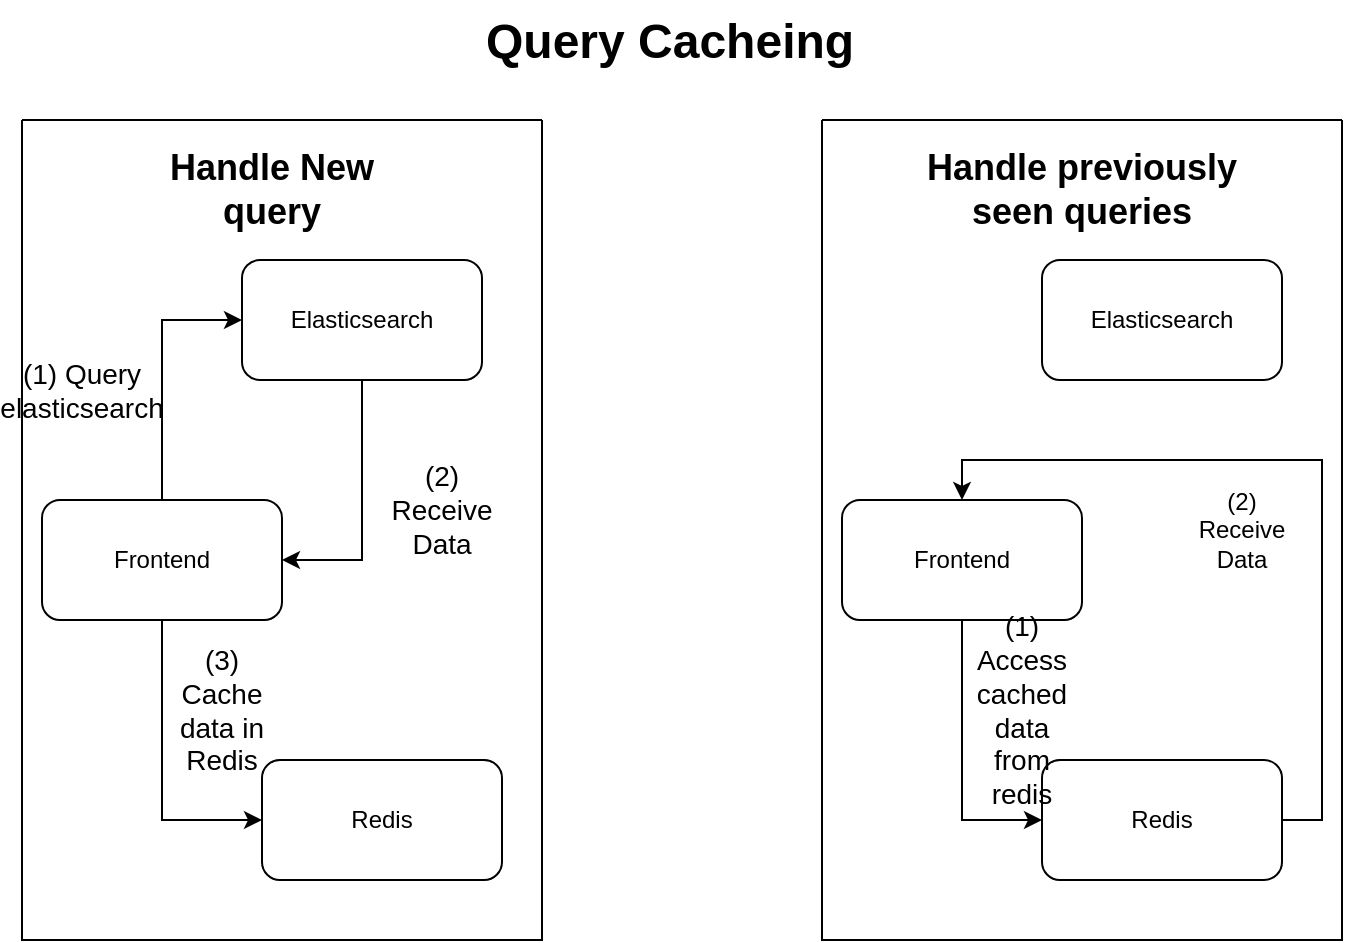 <mxfile version="26.2.15">
  <diagram name="Page-1" id="jeVTTyUw1mlgyO3qogG6">
    <mxGraphModel dx="786" dy="451" grid="1" gridSize="10" guides="1" tooltips="1" connect="1" arrows="1" fold="1" page="1" pageScale="1" pageWidth="850" pageHeight="1100" math="0" shadow="0">
      <root>
        <mxCell id="0" />
        <mxCell id="1" parent="0" />
        <mxCell id="Hi7yPN0y7GdLFvs6n3Yv-1" value="" style="swimlane;startSize=0;" vertex="1" parent="1">
          <mxGeometry x="60" y="140" width="260" height="410" as="geometry" />
        </mxCell>
        <mxCell id="Hi7yPN0y7GdLFvs6n3Yv-3" value="&lt;font style=&quot;font-size: 18px;&quot;&gt;&lt;b&gt;Handle New query&lt;/b&gt;&lt;/font&gt;" style="text;html=1;align=center;verticalAlign=middle;whiteSpace=wrap;rounded=0;" vertex="1" parent="Hi7yPN0y7GdLFvs6n3Yv-1">
          <mxGeometry x="70" y="20" width="110" height="30" as="geometry" />
        </mxCell>
        <mxCell id="Hi7yPN0y7GdLFvs6n3Yv-7" style="edgeStyle=orthogonalEdgeStyle;rounded=0;orthogonalLoop=1;jettySize=auto;html=1;exitX=0.5;exitY=0;exitDx=0;exitDy=0;entryX=0;entryY=0.5;entryDx=0;entryDy=0;" edge="1" parent="Hi7yPN0y7GdLFvs6n3Yv-1" source="Hi7yPN0y7GdLFvs6n3Yv-4" target="Hi7yPN0y7GdLFvs6n3Yv-5">
          <mxGeometry relative="1" as="geometry" />
        </mxCell>
        <mxCell id="Hi7yPN0y7GdLFvs6n3Yv-11" style="edgeStyle=orthogonalEdgeStyle;rounded=0;orthogonalLoop=1;jettySize=auto;html=1;exitX=0.5;exitY=1;exitDx=0;exitDy=0;entryX=0;entryY=0.5;entryDx=0;entryDy=0;" edge="1" parent="Hi7yPN0y7GdLFvs6n3Yv-1" source="Hi7yPN0y7GdLFvs6n3Yv-4" target="Hi7yPN0y7GdLFvs6n3Yv-6">
          <mxGeometry relative="1" as="geometry" />
        </mxCell>
        <mxCell id="Hi7yPN0y7GdLFvs6n3Yv-4" value="Frontend" style="rounded=1;whiteSpace=wrap;html=1;" vertex="1" parent="Hi7yPN0y7GdLFvs6n3Yv-1">
          <mxGeometry x="10" y="190" width="120" height="60" as="geometry" />
        </mxCell>
        <mxCell id="Hi7yPN0y7GdLFvs6n3Yv-9" style="edgeStyle=orthogonalEdgeStyle;rounded=0;orthogonalLoop=1;jettySize=auto;html=1;exitX=0.5;exitY=1;exitDx=0;exitDy=0;entryX=1;entryY=0.5;entryDx=0;entryDy=0;" edge="1" parent="Hi7yPN0y7GdLFvs6n3Yv-1" source="Hi7yPN0y7GdLFvs6n3Yv-5" target="Hi7yPN0y7GdLFvs6n3Yv-4">
          <mxGeometry relative="1" as="geometry" />
        </mxCell>
        <mxCell id="Hi7yPN0y7GdLFvs6n3Yv-5" value="Elasticsearch" style="rounded=1;whiteSpace=wrap;html=1;" vertex="1" parent="Hi7yPN0y7GdLFvs6n3Yv-1">
          <mxGeometry x="110" y="70" width="120" height="60" as="geometry" />
        </mxCell>
        <mxCell id="Hi7yPN0y7GdLFvs6n3Yv-6" value="Redis" style="rounded=1;whiteSpace=wrap;html=1;" vertex="1" parent="Hi7yPN0y7GdLFvs6n3Yv-1">
          <mxGeometry x="120" y="320" width="120" height="60" as="geometry" />
        </mxCell>
        <mxCell id="Hi7yPN0y7GdLFvs6n3Yv-8" value="&lt;font style=&quot;font-size: 14px;&quot;&gt;(1) Query elasticsearch&lt;/font&gt;" style="text;html=1;align=center;verticalAlign=middle;whiteSpace=wrap;rounded=0;" vertex="1" parent="Hi7yPN0y7GdLFvs6n3Yv-1">
          <mxGeometry y="120" width="60" height="30" as="geometry" />
        </mxCell>
        <mxCell id="Hi7yPN0y7GdLFvs6n3Yv-10" value="&lt;font style=&quot;font-size: 14px;&quot;&gt;(2) Receive Data&lt;/font&gt;" style="text;html=1;align=center;verticalAlign=middle;whiteSpace=wrap;rounded=0;" vertex="1" parent="Hi7yPN0y7GdLFvs6n3Yv-1">
          <mxGeometry x="180" y="180" width="60" height="30" as="geometry" />
        </mxCell>
        <mxCell id="Hi7yPN0y7GdLFvs6n3Yv-12" value="&lt;font style=&quot;font-size: 14px;&quot;&gt;(3) Cache data in Redis&lt;/font&gt;" style="text;html=1;align=center;verticalAlign=middle;whiteSpace=wrap;rounded=0;" vertex="1" parent="Hi7yPN0y7GdLFvs6n3Yv-1">
          <mxGeometry x="70" y="280" width="60" height="30" as="geometry" />
        </mxCell>
        <mxCell id="Hi7yPN0y7GdLFvs6n3Yv-2" value="&lt;h1 style=&quot;margin-top: 0px;&quot;&gt;Query Cacheing&lt;/h1&gt;" style="text;html=1;whiteSpace=wrap;overflow=hidden;rounded=0;" vertex="1" parent="1">
          <mxGeometry x="290" y="80" width="240" height="50" as="geometry" />
        </mxCell>
        <mxCell id="Hi7yPN0y7GdLFvs6n3Yv-13" value="" style="swimlane;startSize=0;" vertex="1" parent="1">
          <mxGeometry x="460" y="140" width="260" height="410" as="geometry" />
        </mxCell>
        <mxCell id="Hi7yPN0y7GdLFvs6n3Yv-14" value="&lt;font style=&quot;font-size: 18px;&quot;&gt;&lt;b&gt;Handle previously seen queries&lt;/b&gt;&lt;/font&gt;" style="text;html=1;align=center;verticalAlign=middle;whiteSpace=wrap;rounded=0;" vertex="1" parent="Hi7yPN0y7GdLFvs6n3Yv-13">
          <mxGeometry x="50" y="20" width="160" height="30" as="geometry" />
        </mxCell>
        <mxCell id="Hi7yPN0y7GdLFvs6n3Yv-16" style="edgeStyle=orthogonalEdgeStyle;rounded=0;orthogonalLoop=1;jettySize=auto;html=1;exitX=0.5;exitY=1;exitDx=0;exitDy=0;entryX=0;entryY=0.5;entryDx=0;entryDy=0;" edge="1" parent="Hi7yPN0y7GdLFvs6n3Yv-13" source="Hi7yPN0y7GdLFvs6n3Yv-17" target="Hi7yPN0y7GdLFvs6n3Yv-20">
          <mxGeometry relative="1" as="geometry" />
        </mxCell>
        <mxCell id="Hi7yPN0y7GdLFvs6n3Yv-17" value="Frontend" style="rounded=1;whiteSpace=wrap;html=1;" vertex="1" parent="Hi7yPN0y7GdLFvs6n3Yv-13">
          <mxGeometry x="10" y="190" width="120" height="60" as="geometry" />
        </mxCell>
        <mxCell id="Hi7yPN0y7GdLFvs6n3Yv-19" value="Elasticsearch" style="rounded=1;whiteSpace=wrap;html=1;" vertex="1" parent="Hi7yPN0y7GdLFvs6n3Yv-13">
          <mxGeometry x="110" y="70" width="120" height="60" as="geometry" />
        </mxCell>
        <mxCell id="Hi7yPN0y7GdLFvs6n3Yv-26" style="edgeStyle=orthogonalEdgeStyle;rounded=0;orthogonalLoop=1;jettySize=auto;html=1;exitX=1;exitY=0.5;exitDx=0;exitDy=0;entryX=0.5;entryY=0;entryDx=0;entryDy=0;" edge="1" parent="Hi7yPN0y7GdLFvs6n3Yv-13" source="Hi7yPN0y7GdLFvs6n3Yv-20" target="Hi7yPN0y7GdLFvs6n3Yv-17">
          <mxGeometry relative="1" as="geometry" />
        </mxCell>
        <mxCell id="Hi7yPN0y7GdLFvs6n3Yv-20" value="Redis" style="rounded=1;whiteSpace=wrap;html=1;" vertex="1" parent="Hi7yPN0y7GdLFvs6n3Yv-13">
          <mxGeometry x="110" y="320" width="120" height="60" as="geometry" />
        </mxCell>
        <mxCell id="Hi7yPN0y7GdLFvs6n3Yv-23" value="&lt;font style=&quot;font-size: 14px;&quot;&gt;(1) Access cached data from redis&lt;/font&gt;" style="text;html=1;align=center;verticalAlign=middle;whiteSpace=wrap;rounded=0;" vertex="1" parent="Hi7yPN0y7GdLFvs6n3Yv-13">
          <mxGeometry x="70" y="280" width="60" height="30" as="geometry" />
        </mxCell>
        <mxCell id="Hi7yPN0y7GdLFvs6n3Yv-27" value="(2) Receive Data" style="text;html=1;align=center;verticalAlign=middle;whiteSpace=wrap;rounded=0;" vertex="1" parent="Hi7yPN0y7GdLFvs6n3Yv-13">
          <mxGeometry x="180" y="190" width="60" height="30" as="geometry" />
        </mxCell>
      </root>
    </mxGraphModel>
  </diagram>
</mxfile>
